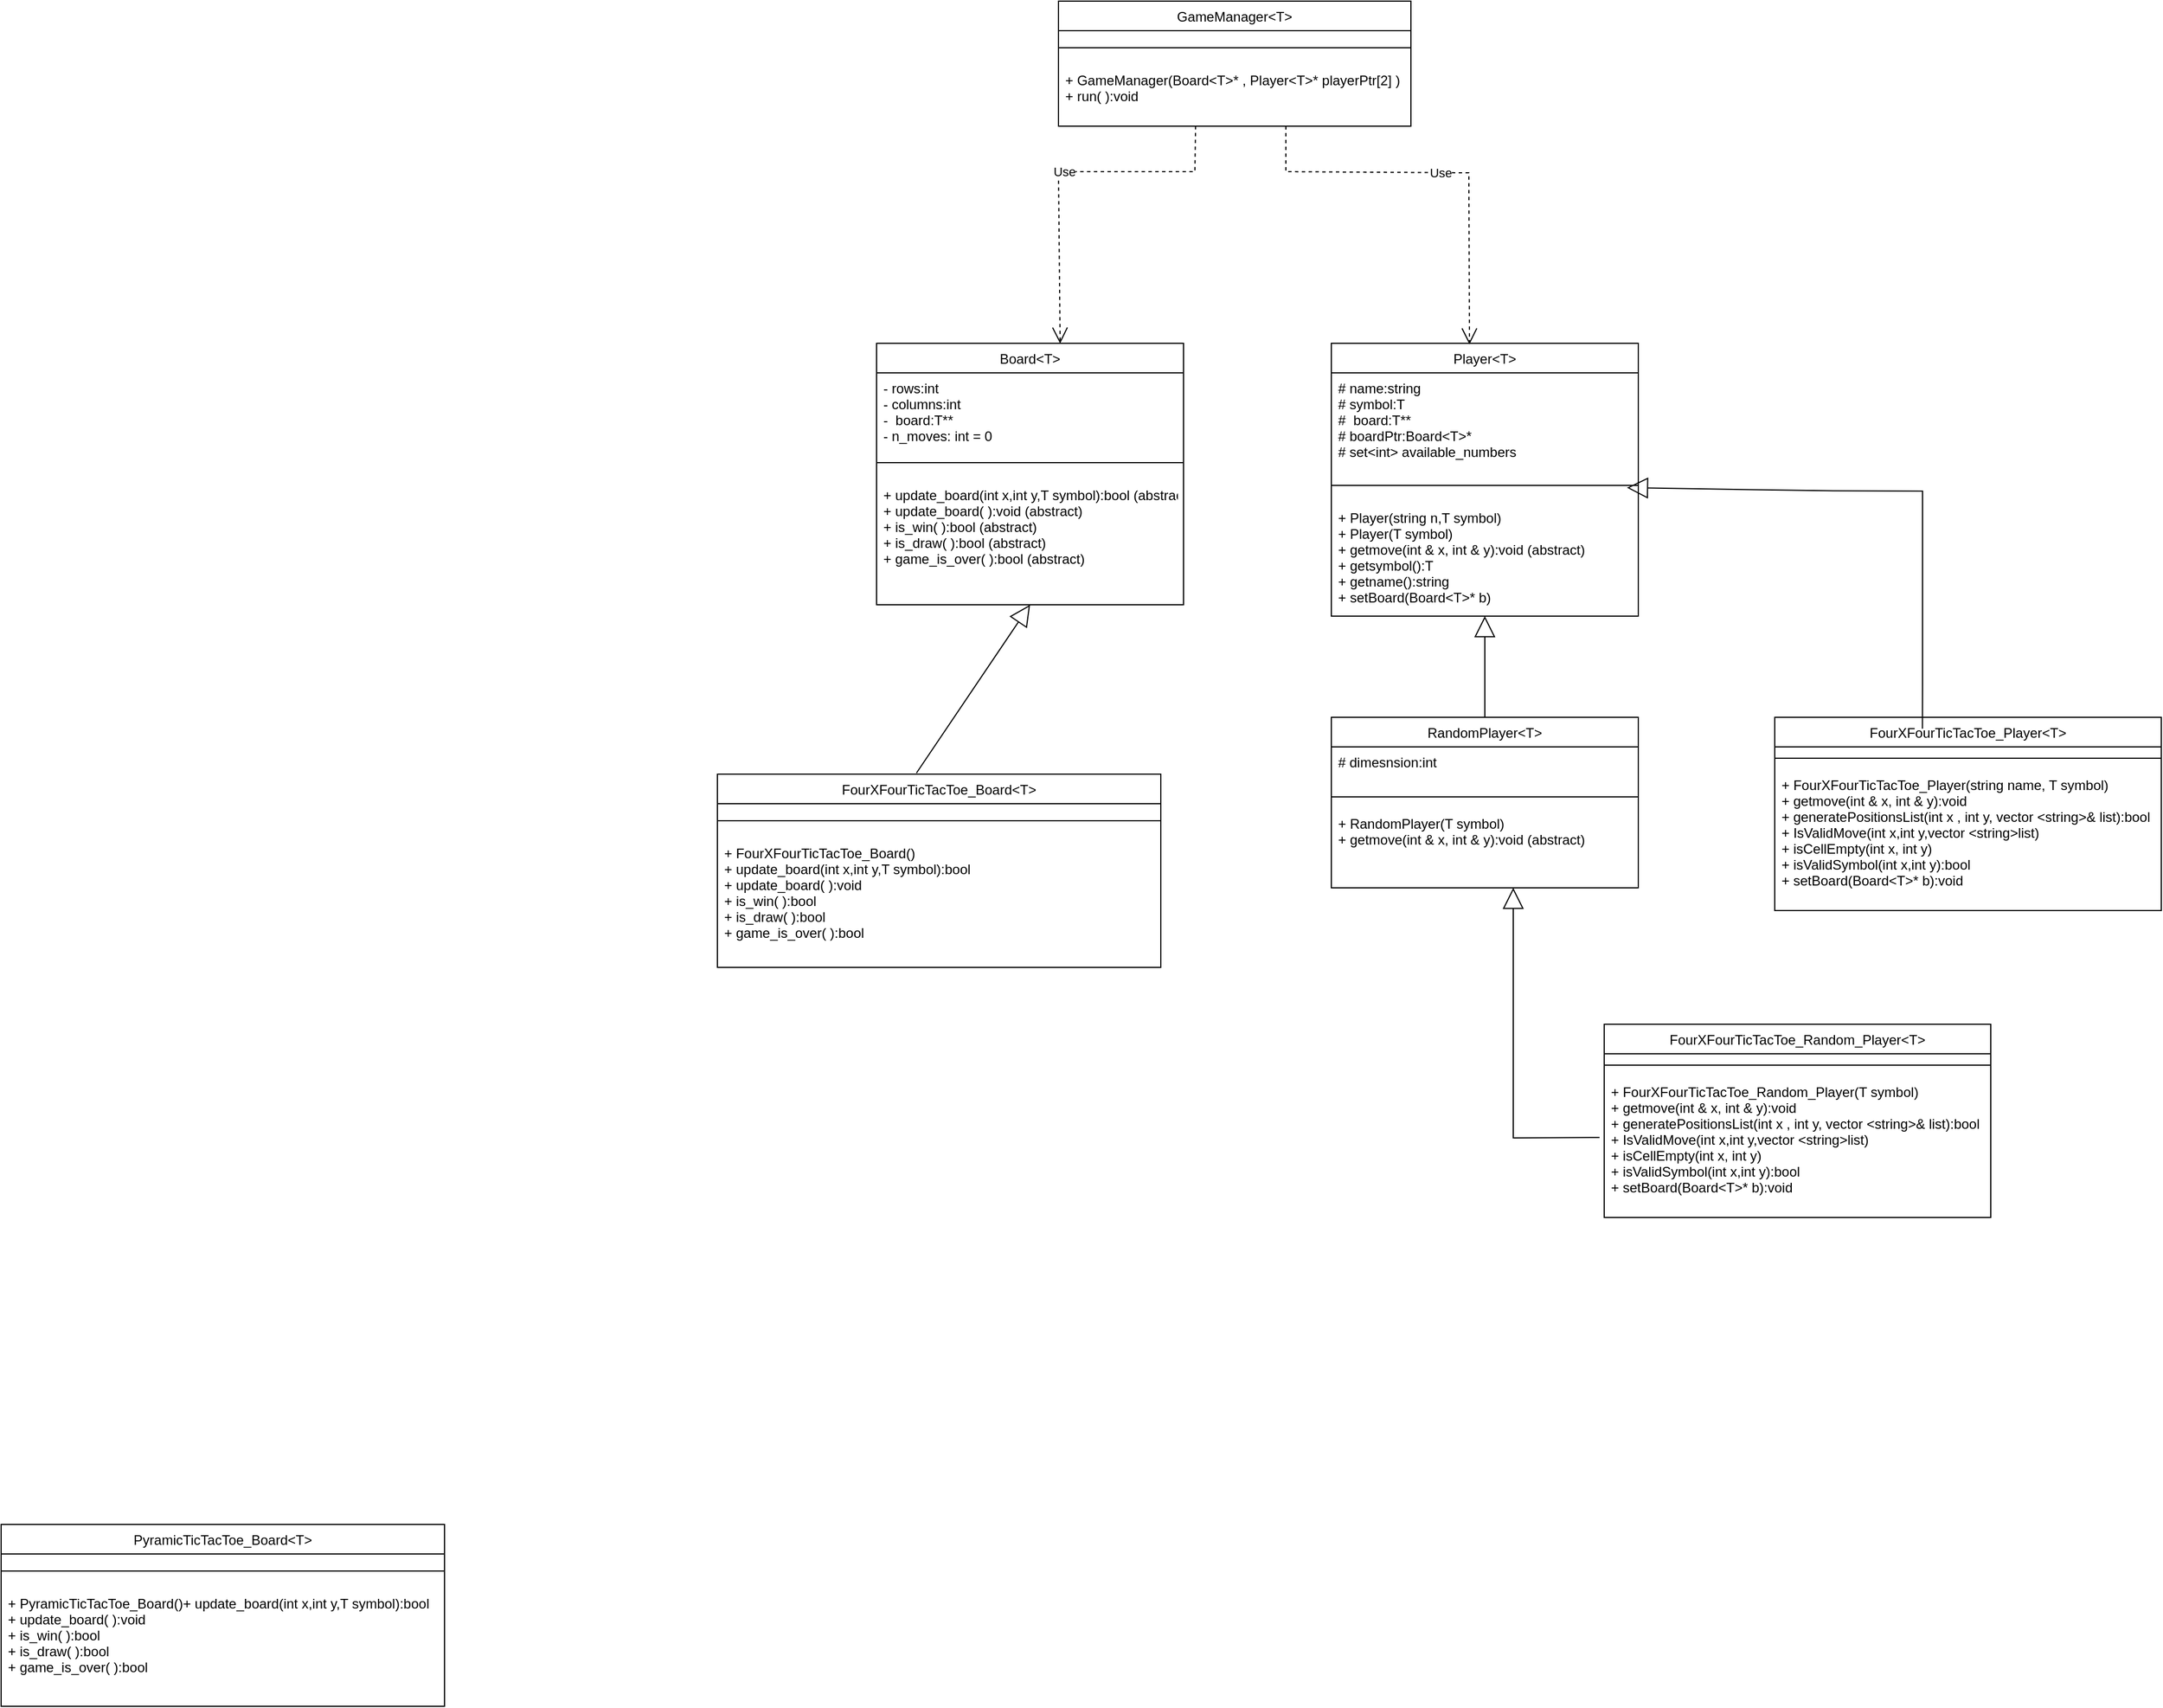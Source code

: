 <mxfile version="25.0.3">
  <diagram id="C5RBs43oDa-KdzZeNtuy" name="Page-1">
    <mxGraphModel dx="2253" dy="751" grid="1" gridSize="10" guides="1" tooltips="1" connect="1" arrows="1" fold="1" page="1" pageScale="1" pageWidth="827" pageHeight="1169" math="0" shadow="0">
      <root>
        <mxCell id="WIyWlLk6GJQsqaUBKTNV-0" />
        <mxCell id="WIyWlLk6GJQsqaUBKTNV-1" parent="WIyWlLk6GJQsqaUBKTNV-0" />
        <mxCell id="zkfFHV4jXpPFQw0GAbJ--17" value="Board&lt;T&gt;" style="swimlane;fontStyle=0;align=center;verticalAlign=top;childLayout=stackLayout;horizontal=1;startSize=26;horizontalStack=0;resizeParent=1;resizeLast=0;collapsible=1;marginBottom=0;rounded=0;shadow=0;strokeWidth=1;" parent="WIyWlLk6GJQsqaUBKTNV-1" vertex="1">
          <mxGeometry x="240" y="471" width="270" height="230" as="geometry">
            <mxRectangle x="550" y="140" width="160" height="26" as="alternateBounds" />
          </mxGeometry>
        </mxCell>
        <mxCell id="zkfFHV4jXpPFQw0GAbJ--18" value="- rows:int    &#xa;- columns:int&#xa;-  board:T**&#xa;- n_moves: int = 0&#xa;                                " style="text;align=left;verticalAlign=top;spacingLeft=4;spacingRight=4;overflow=hidden;rotatable=0;points=[[0,0.5],[1,0.5]];portConstraint=eastwest;" parent="zkfFHV4jXpPFQw0GAbJ--17" vertex="1">
          <mxGeometry y="26" width="270" height="64" as="geometry" />
        </mxCell>
        <mxCell id="zkfFHV4jXpPFQw0GAbJ--23" value="" style="line;html=1;strokeWidth=1;align=left;verticalAlign=middle;spacingTop=-1;spacingLeft=3;spacingRight=3;rotatable=0;labelPosition=right;points=[];portConstraint=eastwest;" parent="zkfFHV4jXpPFQw0GAbJ--17" vertex="1">
          <mxGeometry y="90" width="270" height="30" as="geometry" />
        </mxCell>
        <mxCell id="zkfFHV4jXpPFQw0GAbJ--25" value="+ update_board(int x,int y,T symbol):bool (abstract) &#xa;+ update_board( ):void (abstract)&#xa;+ is_win( ):bool (abstract)&#xa;+ is_draw( ):bool (abstract)&#xa;+ game_is_over( ):bool (abstract)" style="text;align=left;verticalAlign=top;spacingLeft=4;spacingRight=4;overflow=hidden;rotatable=0;points=[[0,0.5],[1,0.5]];portConstraint=eastwest;" parent="zkfFHV4jXpPFQw0GAbJ--17" vertex="1">
          <mxGeometry y="120" width="270" height="82" as="geometry" />
        </mxCell>
        <mxCell id="zNKK8UCFtOkdq3rbCEs4-1" value="Player&lt;T&gt;" style="swimlane;fontStyle=0;align=center;verticalAlign=top;childLayout=stackLayout;horizontal=1;startSize=26;horizontalStack=0;resizeParent=1;resizeLast=0;collapsible=1;marginBottom=0;rounded=0;shadow=0;strokeWidth=1;" parent="WIyWlLk6GJQsqaUBKTNV-1" vertex="1">
          <mxGeometry x="640" y="471" width="270" height="240" as="geometry">
            <mxRectangle x="550" y="140" width="160" height="26" as="alternateBounds" />
          </mxGeometry>
        </mxCell>
        <mxCell id="zNKK8UCFtOkdq3rbCEs4-2" value="# name:string    &#xa;# symbol:T&#xa;#  board:T**&#xa;# boardPtr:Board&lt;T&gt;*&#xa;# set&lt;int&gt; available_numbers&#xa;                                " style="text;align=left;verticalAlign=top;spacingLeft=4;spacingRight=4;overflow=hidden;rotatable=0;points=[[0,0.5],[1,0.5]];portConstraint=eastwest;" parent="zNKK8UCFtOkdq3rbCEs4-1" vertex="1">
          <mxGeometry y="26" width="270" height="84" as="geometry" />
        </mxCell>
        <mxCell id="zNKK8UCFtOkdq3rbCEs4-3" value="" style="line;html=1;strokeWidth=1;align=left;verticalAlign=middle;spacingTop=-1;spacingLeft=3;spacingRight=3;rotatable=0;labelPosition=right;points=[];portConstraint=eastwest;" parent="zNKK8UCFtOkdq3rbCEs4-1" vertex="1">
          <mxGeometry y="110" width="270" height="30" as="geometry" />
        </mxCell>
        <mxCell id="zNKK8UCFtOkdq3rbCEs4-4" value="+ Player(string n,T symbol)&#xa;+ Player(T symbol)&#xa;+ getmove(int &amp; x, int &amp; y):void (abstract)&#xa;+ getsymbol():T&#xa;+ getname():string&#xa;+ setBoard(Board&lt;T&gt;* b)" style="text;align=left;verticalAlign=top;spacingLeft=4;spacingRight=4;overflow=hidden;rotatable=0;points=[[0,0.5],[1,0.5]];portConstraint=eastwest;" parent="zNKK8UCFtOkdq3rbCEs4-1" vertex="1">
          <mxGeometry y="140" width="270" height="100" as="geometry" />
        </mxCell>
        <mxCell id="zNKK8UCFtOkdq3rbCEs4-5" value="" style="endArrow=block;endSize=16;endFill=0;html=1;rounded=0;entryX=0.5;entryY=1;entryDx=0;entryDy=0;exitX=0.5;exitY=0;exitDx=0;exitDy=0;" parent="WIyWlLk6GJQsqaUBKTNV-1" source="zNKK8UCFtOkdq3rbCEs4-6" target="zNKK8UCFtOkdq3rbCEs4-1" edge="1">
          <mxGeometry width="160" relative="1" as="geometry">
            <mxPoint x="775" y="790" as="sourcePoint" />
            <mxPoint x="990" y="740" as="targetPoint" />
          </mxGeometry>
        </mxCell>
        <mxCell id="zNKK8UCFtOkdq3rbCEs4-6" value="RandomPlayer&lt;T&gt;" style="swimlane;fontStyle=0;align=center;verticalAlign=top;childLayout=stackLayout;horizontal=1;startSize=26;horizontalStack=0;resizeParent=1;resizeLast=0;collapsible=1;marginBottom=0;rounded=0;shadow=0;strokeWidth=1;" parent="WIyWlLk6GJQsqaUBKTNV-1" vertex="1">
          <mxGeometry x="640" y="800" width="270" height="150" as="geometry">
            <mxRectangle x="550" y="140" width="160" height="26" as="alternateBounds" />
          </mxGeometry>
        </mxCell>
        <mxCell id="zNKK8UCFtOkdq3rbCEs4-7" value="# dimesnsion:int    &#xa;                                " style="text;align=left;verticalAlign=top;spacingLeft=4;spacingRight=4;overflow=hidden;rotatable=0;points=[[0,0.5],[1,0.5]];portConstraint=eastwest;" parent="zNKK8UCFtOkdq3rbCEs4-6" vertex="1">
          <mxGeometry y="26" width="270" height="34" as="geometry" />
        </mxCell>
        <mxCell id="zNKK8UCFtOkdq3rbCEs4-8" value="" style="line;html=1;strokeWidth=1;align=left;verticalAlign=middle;spacingTop=-1;spacingLeft=3;spacingRight=3;rotatable=0;labelPosition=right;points=[];portConstraint=eastwest;" parent="zNKK8UCFtOkdq3rbCEs4-6" vertex="1">
          <mxGeometry y="60" width="270" height="20" as="geometry" />
        </mxCell>
        <mxCell id="zNKK8UCFtOkdq3rbCEs4-9" value="+ RandomPlayer(T symbol)&#xa;+ getmove(int &amp; x, int &amp; y):void (abstract)&#xa;" style="text;align=left;verticalAlign=top;spacingLeft=4;spacingRight=4;overflow=hidden;rotatable=0;points=[[0,0.5],[1,0.5]];portConstraint=eastwest;" parent="zNKK8UCFtOkdq3rbCEs4-6" vertex="1">
          <mxGeometry y="80" width="270" height="50" as="geometry" />
        </mxCell>
        <mxCell id="zNKK8UCFtOkdq3rbCEs4-14" value="GameManager&lt;T&gt;" style="swimlane;fontStyle=0;align=center;verticalAlign=top;childLayout=stackLayout;horizontal=1;startSize=26;horizontalStack=0;resizeParent=1;resizeLast=0;collapsible=1;marginBottom=0;rounded=0;shadow=0;strokeWidth=1;" parent="WIyWlLk6GJQsqaUBKTNV-1" vertex="1">
          <mxGeometry x="400" y="170" width="310" height="110" as="geometry">
            <mxRectangle x="550" y="140" width="160" height="26" as="alternateBounds" />
          </mxGeometry>
        </mxCell>
        <mxCell id="zNKK8UCFtOkdq3rbCEs4-16" value="" style="line;html=1;strokeWidth=1;align=left;verticalAlign=middle;spacingTop=-1;spacingLeft=3;spacingRight=3;rotatable=0;labelPosition=right;points=[];portConstraint=eastwest;" parent="zNKK8UCFtOkdq3rbCEs4-14" vertex="1">
          <mxGeometry y="26" width="310" height="30" as="geometry" />
        </mxCell>
        <mxCell id="zNKK8UCFtOkdq3rbCEs4-17" value="+ GameManager(Board&lt;T&gt;* , Player&lt;T&gt;* playerPtr[2] )&#xa;+ run( ):void" style="text;align=left;verticalAlign=top;spacingLeft=4;spacingRight=4;overflow=hidden;rotatable=0;points=[[0,0.5],[1,0.5]];portConstraint=eastwest;" parent="zNKK8UCFtOkdq3rbCEs4-14" vertex="1">
          <mxGeometry y="56" width="310" height="54" as="geometry" />
        </mxCell>
        <mxCell id="zNKK8UCFtOkdq3rbCEs4-19" value="Use" style="endArrow=open;endSize=12;dashed=1;html=1;rounded=0;entryX=0.598;entryY=0.001;entryDx=0;entryDy=0;entryPerimeter=0;exitX=0.389;exitY=0.998;exitDx=0;exitDy=0;exitPerimeter=0;" parent="WIyWlLk6GJQsqaUBKTNV-1" source="zNKK8UCFtOkdq3rbCEs4-17" target="zkfFHV4jXpPFQw0GAbJ--17" edge="1">
          <mxGeometry width="160" relative="1" as="geometry">
            <mxPoint x="460" y="430" as="sourcePoint" />
            <mxPoint x="620" y="430" as="targetPoint" />
            <Array as="points">
              <mxPoint x="520" y="320" />
              <mxPoint x="400" y="320" />
            </Array>
          </mxGeometry>
        </mxCell>
        <mxCell id="zNKK8UCFtOkdq3rbCEs4-20" value="Use" style="endArrow=open;endSize=12;dashed=1;html=1;rounded=0;exitX=0.384;exitY=0.981;exitDx=0;exitDy=0;exitPerimeter=0;entryX=0.45;entryY=0.004;entryDx=0;entryDy=0;entryPerimeter=0;" parent="WIyWlLk6GJQsqaUBKTNV-1" target="zNKK8UCFtOkdq3rbCEs4-1" edge="1">
          <mxGeometry width="160" relative="1" as="geometry">
            <mxPoint x="600" y="280.004" as="sourcePoint" />
            <mxPoint x="770.96" y="471.03" as="targetPoint" />
            <Array as="points">
              <mxPoint x="600" y="320" />
              <mxPoint x="760.96" y="321.03" />
            </Array>
          </mxGeometry>
        </mxCell>
        <mxCell id="zNKK8UCFtOkdq3rbCEs4-21" value="PyramicTicTacToe_Board&lt;T&gt;" style="swimlane;fontStyle=0;align=center;verticalAlign=top;childLayout=stackLayout;horizontal=1;startSize=26;horizontalStack=0;resizeParent=1;resizeLast=0;collapsible=1;marginBottom=0;rounded=0;shadow=0;strokeWidth=1;" parent="WIyWlLk6GJQsqaUBKTNV-1" vertex="1">
          <mxGeometry x="-530" y="1510" width="390" height="160" as="geometry">
            <mxRectangle x="550" y="140" width="160" height="26" as="alternateBounds" />
          </mxGeometry>
        </mxCell>
        <mxCell id="zNKK8UCFtOkdq3rbCEs4-23" value="" style="line;html=1;strokeWidth=1;align=left;verticalAlign=middle;spacingTop=-1;spacingLeft=3;spacingRight=3;rotatable=0;labelPosition=right;points=[];portConstraint=eastwest;" parent="zNKK8UCFtOkdq3rbCEs4-21" vertex="1">
          <mxGeometry y="26" width="390" height="30" as="geometry" />
        </mxCell>
        <mxCell id="zNKK8UCFtOkdq3rbCEs4-24" value="+ PyramicTicTacToe_Board()+ update_board(int x,int y,T symbol):bool  &#xa;+ update_board( ):void &#xa;+ is_win( ):bool &#xa;+ is_draw( ):bool &#xa;+ game_is_over( ):bool " style="text;align=left;verticalAlign=top;spacingLeft=4;spacingRight=4;overflow=hidden;rotatable=0;points=[[0,0.5],[1,0.5]];portConstraint=eastwest;" parent="zNKK8UCFtOkdq3rbCEs4-21" vertex="1">
          <mxGeometry y="56" width="390" height="82" as="geometry" />
        </mxCell>
        <mxCell id="zNKK8UCFtOkdq3rbCEs4-50" value="FourXFourTicTacToe_Board&lt;T&gt;" style="swimlane;fontStyle=0;align=center;verticalAlign=top;childLayout=stackLayout;horizontal=1;startSize=26;horizontalStack=0;resizeParent=1;resizeLast=0;collapsible=1;marginBottom=0;rounded=0;shadow=0;strokeWidth=1;" parent="WIyWlLk6GJQsqaUBKTNV-1" vertex="1">
          <mxGeometry x="100" y="850" width="390" height="170" as="geometry">
            <mxRectangle x="550" y="140" width="160" height="26" as="alternateBounds" />
          </mxGeometry>
        </mxCell>
        <mxCell id="zNKK8UCFtOkdq3rbCEs4-52" value="" style="line;html=1;strokeWidth=1;align=left;verticalAlign=middle;spacingTop=-1;spacingLeft=3;spacingRight=3;rotatable=0;labelPosition=right;points=[];portConstraint=eastwest;" parent="zNKK8UCFtOkdq3rbCEs4-50" vertex="1">
          <mxGeometry y="26" width="390" height="30" as="geometry" />
        </mxCell>
        <mxCell id="zNKK8UCFtOkdq3rbCEs4-53" value="+ FourXFourTicTacToe_Board()&#xa;+ update_board(int x,int y,T symbol):bool  &#xa;+ update_board( ):void &#xa;+ is_win( ):bool &#xa;+ is_draw( ):bool &#xa;+ game_is_over( ):bool &#xa;" style="text;align=left;verticalAlign=top;spacingLeft=4;spacingRight=4;overflow=hidden;rotatable=0;points=[[0,0.5],[1,0.5]];portConstraint=eastwest;" parent="zNKK8UCFtOkdq3rbCEs4-50" vertex="1">
          <mxGeometry y="56" width="390" height="104" as="geometry" />
        </mxCell>
        <mxCell id="zNKK8UCFtOkdq3rbCEs4-54" value="" style="endArrow=block;endSize=16;endFill=0;html=1;rounded=0;exitX=0.449;exitY=-0.006;exitDx=0;exitDy=0;exitPerimeter=0;entryX=0.5;entryY=1;entryDx=0;entryDy=0;" parent="WIyWlLk6GJQsqaUBKTNV-1" source="zNKK8UCFtOkdq3rbCEs4-50" edge="1" target="zkfFHV4jXpPFQw0GAbJ--17">
          <mxGeometry width="160" relative="1" as="geometry">
            <mxPoint x="530.39" y="940.248" as="sourcePoint" />
            <mxPoint x="320" y="720" as="targetPoint" />
            <Array as="points" />
          </mxGeometry>
        </mxCell>
        <mxCell id="zNKK8UCFtOkdq3rbCEs4-55" value="FourXFourTicTacToe_Random_Player&lt;T&gt;" style="swimlane;fontStyle=0;align=center;verticalAlign=top;childLayout=stackLayout;horizontal=1;startSize=26;horizontalStack=0;resizeParent=1;resizeLast=0;collapsible=1;marginBottom=0;rounded=0;shadow=0;strokeWidth=1;" parent="WIyWlLk6GJQsqaUBKTNV-1" vertex="1">
          <mxGeometry x="880" y="1070" width="340" height="170" as="geometry">
            <mxRectangle x="550" y="140" width="160" height="26" as="alternateBounds" />
          </mxGeometry>
        </mxCell>
        <mxCell id="zNKK8UCFtOkdq3rbCEs4-56" value="" style="line;html=1;strokeWidth=1;align=left;verticalAlign=middle;spacingTop=-1;spacingLeft=3;spacingRight=3;rotatable=0;labelPosition=right;points=[];portConstraint=eastwest;" parent="zNKK8UCFtOkdq3rbCEs4-55" vertex="1">
          <mxGeometry y="26" width="340" height="20" as="geometry" />
        </mxCell>
        <mxCell id="zNKK8UCFtOkdq3rbCEs4-57" value="+ FourXFourTicTacToe_Random_Player(T symbol)&#xa;+ getmove(int &amp; x, int &amp; y):void &#xa;+ generatePositionsList(int x , int y, vector &lt;string&gt;&amp; list):bool&#xa;+ IsValidMove(int x,int y,vector &lt;string&gt;list)&#xa;+ isCellEmpty(int x, int y)&#xa;+ isValidSymbol(int x,int y):bool&#xa;+ setBoard(Board&lt;T&gt;* b):void" style="text;align=left;verticalAlign=top;spacingLeft=4;spacingRight=4;overflow=hidden;rotatable=0;points=[[0,0.5],[1,0.5]];portConstraint=eastwest;" parent="zNKK8UCFtOkdq3rbCEs4-55" vertex="1">
          <mxGeometry y="46" width="340" height="124" as="geometry" />
        </mxCell>
        <mxCell id="zNKK8UCFtOkdq3rbCEs4-58" value="" style="endArrow=block;endSize=16;endFill=0;html=1;rounded=0;exitX=-0.012;exitY=0.432;exitDx=0;exitDy=0;exitPerimeter=0;" parent="WIyWlLk6GJQsqaUBKTNV-1" source="zNKK8UCFtOkdq3rbCEs4-57" edge="1">
          <mxGeometry width="160" relative="1" as="geometry">
            <mxPoint x="940" y="1137" as="sourcePoint" />
            <mxPoint x="800" y="950" as="targetPoint" />
            <Array as="points">
              <mxPoint x="800" y="1170" />
            </Array>
          </mxGeometry>
        </mxCell>
        <mxCell id="zNKK8UCFtOkdq3rbCEs4-59" value="FourXFourTicTacToe_Player&lt;T&gt;" style="swimlane;fontStyle=0;align=center;verticalAlign=top;childLayout=stackLayout;horizontal=1;startSize=26;horizontalStack=0;resizeParent=1;resizeLast=0;collapsible=1;marginBottom=0;rounded=0;shadow=0;strokeWidth=1;" parent="WIyWlLk6GJQsqaUBKTNV-1" vertex="1">
          <mxGeometry x="1030" y="800" width="340" height="170" as="geometry">
            <mxRectangle x="550" y="140" width="160" height="26" as="alternateBounds" />
          </mxGeometry>
        </mxCell>
        <mxCell id="zNKK8UCFtOkdq3rbCEs4-60" value="" style="line;html=1;strokeWidth=1;align=left;verticalAlign=middle;spacingTop=-1;spacingLeft=3;spacingRight=3;rotatable=0;labelPosition=right;points=[];portConstraint=eastwest;" parent="zNKK8UCFtOkdq3rbCEs4-59" vertex="1">
          <mxGeometry y="26" width="340" height="20" as="geometry" />
        </mxCell>
        <mxCell id="zNKK8UCFtOkdq3rbCEs4-61" value="+ FourXFourTicTacToe_Player(string name, T symbol)&#xa;+ getmove(int &amp; x, int &amp; y):void &#xa;+ generatePositionsList(int x , int y, vector &lt;string&gt;&amp; list):bool&#xa;+ IsValidMove(int x,int y,vector &lt;string&gt;list)&#xa;+ isCellEmpty(int x, int y)&#xa;+ isValidSymbol(int x,int y):bool&#xa;+ setBoard(Board&lt;T&gt;* b):void" style="text;align=left;verticalAlign=top;spacingLeft=4;spacingRight=4;overflow=hidden;rotatable=0;points=[[0,0.5],[1,0.5]];portConstraint=eastwest;" parent="zNKK8UCFtOkdq3rbCEs4-59" vertex="1">
          <mxGeometry y="46" width="340" height="124" as="geometry" />
        </mxCell>
        <mxCell id="zNKK8UCFtOkdq3rbCEs4-62" value="" style="endArrow=block;endSize=16;endFill=0;html=1;rounded=0;entryX=0.963;entryY=0.567;entryDx=0;entryDy=0;entryPerimeter=0;exitX=0.382;exitY=0.059;exitDx=0;exitDy=0;exitPerimeter=0;" parent="WIyWlLk6GJQsqaUBKTNV-1" source="zNKK8UCFtOkdq3rbCEs4-59" target="zNKK8UCFtOkdq3rbCEs4-3" edge="1">
          <mxGeometry width="160" relative="1" as="geometry">
            <mxPoint x="1021" y="760" as="sourcePoint" />
            <mxPoint x="910.0" y="600" as="targetPoint" />
            <Array as="points">
              <mxPoint x="1160" y="770" />
              <mxPoint x="1160" y="700" />
              <mxPoint x="1160" y="601" />
              <mxPoint x="1081.35" y="600.8" />
            </Array>
          </mxGeometry>
        </mxCell>
      </root>
    </mxGraphModel>
  </diagram>
</mxfile>
